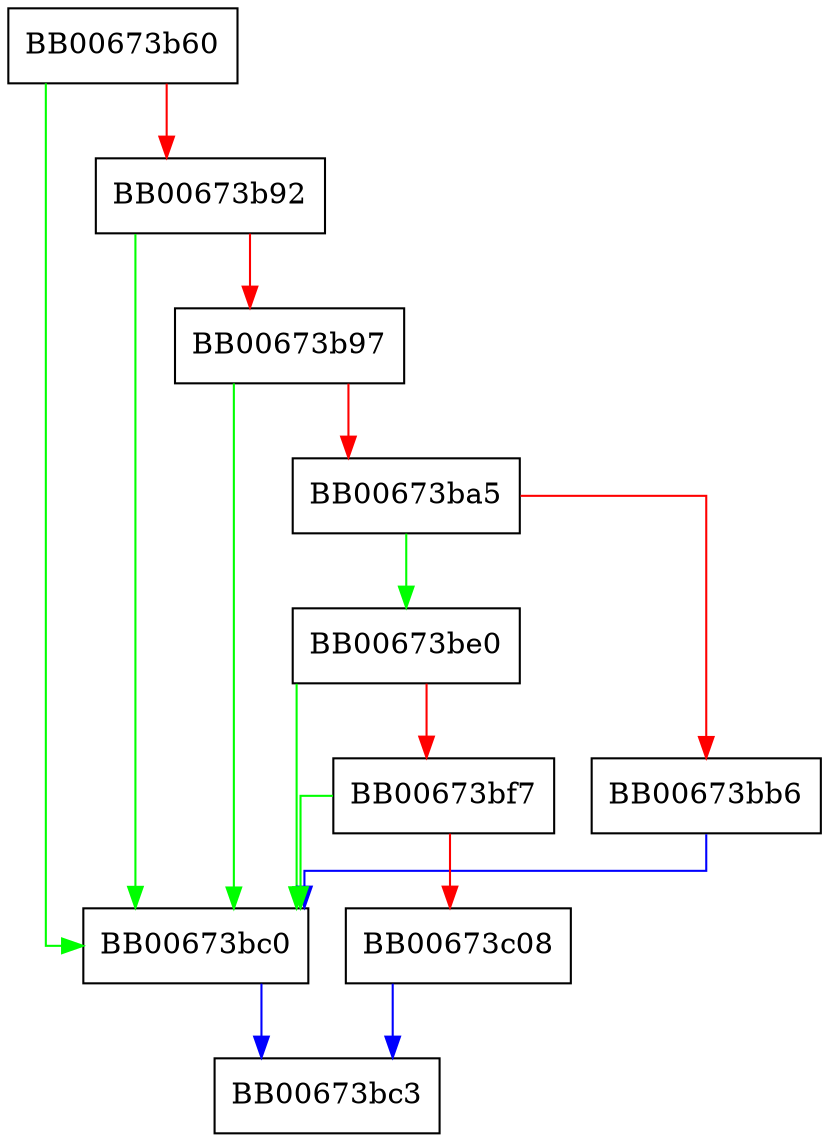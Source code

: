 digraph X509_issuer_name_hash_old {
  node [shape="box"];
  graph [splines=ortho];
  BB00673b60 -> BB00673bc0 [color="green"];
  BB00673b60 -> BB00673b92 [color="red"];
  BB00673b92 -> BB00673bc0 [color="green"];
  BB00673b92 -> BB00673b97 [color="red"];
  BB00673b97 -> BB00673bc0 [color="green"];
  BB00673b97 -> BB00673ba5 [color="red"];
  BB00673ba5 -> BB00673be0 [color="green"];
  BB00673ba5 -> BB00673bb6 [color="red"];
  BB00673bb6 -> BB00673bc0 [color="blue"];
  BB00673bc0 -> BB00673bc3 [color="blue"];
  BB00673be0 -> BB00673bc0 [color="green"];
  BB00673be0 -> BB00673bf7 [color="red"];
  BB00673bf7 -> BB00673bc0 [color="green"];
  BB00673bf7 -> BB00673c08 [color="red"];
  BB00673c08 -> BB00673bc3 [color="blue"];
}